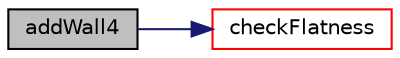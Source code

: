 digraph "addWall4"
{
 // LATEX_PDF_SIZE
  edge [fontname="Helvetica",fontsize="10",labelfontname="Helvetica",labelfontsize="10"];
  node [fontname="Helvetica",fontsize="10",shape=record];
  rankdir="LR";
  Node1 [label="addWall4",height=0.2,width=0.4,color="black", fillcolor="grey75", style="filled", fontcolor="black",tooltip=" "];
  Node1 -> Node2 [color="midnightblue",fontsize="10",style="solid",fontname="Helvetica"];
  Node2 [label="checkFlatness",height=0.2,width=0.4,color="red", fillcolor="white", style="filled",URL="$classpFlow_1_1planeWall.html#acf2bf4d43b1d6fb755e34daeba7f9500",tooltip=" "];
}
